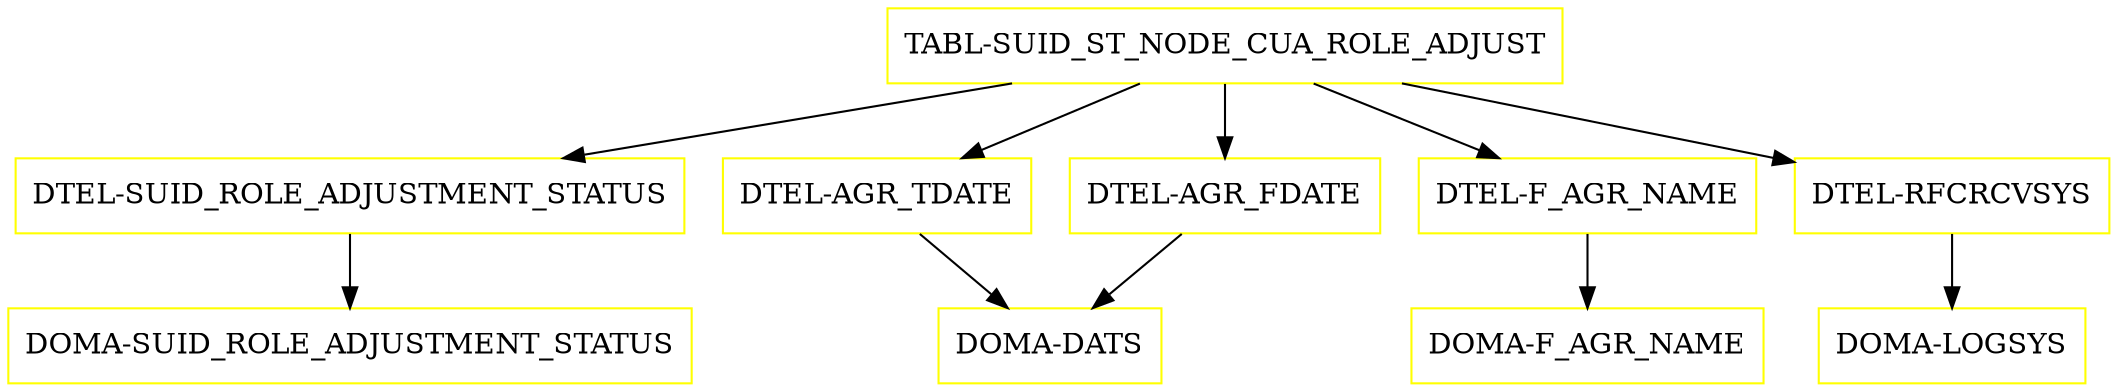 digraph G {
  "TABL-SUID_ST_NODE_CUA_ROLE_ADJUST" [shape=box,color=yellow];
  "DTEL-SUID_ROLE_ADJUSTMENT_STATUS" [shape=box,color=yellow,URL="./DTEL_SUID_ROLE_ADJUSTMENT_STATUS.html"];
  "DOMA-SUID_ROLE_ADJUSTMENT_STATUS" [shape=box,color=yellow,URL="./DOMA_SUID_ROLE_ADJUSTMENT_STATUS.html"];
  "DTEL-AGR_TDATE" [shape=box,color=yellow,URL="./DTEL_AGR_TDATE.html"];
  "DOMA-DATS" [shape=box,color=yellow,URL="./DOMA_DATS.html"];
  "DTEL-AGR_FDATE" [shape=box,color=yellow,URL="./DTEL_AGR_FDATE.html"];
  "DTEL-F_AGR_NAME" [shape=box,color=yellow,URL="./DTEL_F_AGR_NAME.html"];
  "DOMA-F_AGR_NAME" [shape=box,color=yellow,URL="./DOMA_F_AGR_NAME.html"];
  "DTEL-RFCRCVSYS" [shape=box,color=yellow,URL="./DTEL_RFCRCVSYS.html"];
  "DOMA-LOGSYS" [shape=box,color=yellow,URL="./DOMA_LOGSYS.html"];
  "TABL-SUID_ST_NODE_CUA_ROLE_ADJUST" -> "DTEL-RFCRCVSYS";
  "TABL-SUID_ST_NODE_CUA_ROLE_ADJUST" -> "DTEL-F_AGR_NAME";
  "TABL-SUID_ST_NODE_CUA_ROLE_ADJUST" -> "DTEL-AGR_FDATE";
  "TABL-SUID_ST_NODE_CUA_ROLE_ADJUST" -> "DTEL-AGR_TDATE";
  "TABL-SUID_ST_NODE_CUA_ROLE_ADJUST" -> "DTEL-SUID_ROLE_ADJUSTMENT_STATUS";
  "DTEL-SUID_ROLE_ADJUSTMENT_STATUS" -> "DOMA-SUID_ROLE_ADJUSTMENT_STATUS";
  "DTEL-AGR_TDATE" -> "DOMA-DATS";
  "DTEL-AGR_FDATE" -> "DOMA-DATS";
  "DTEL-F_AGR_NAME" -> "DOMA-F_AGR_NAME";
  "DTEL-RFCRCVSYS" -> "DOMA-LOGSYS";
}
